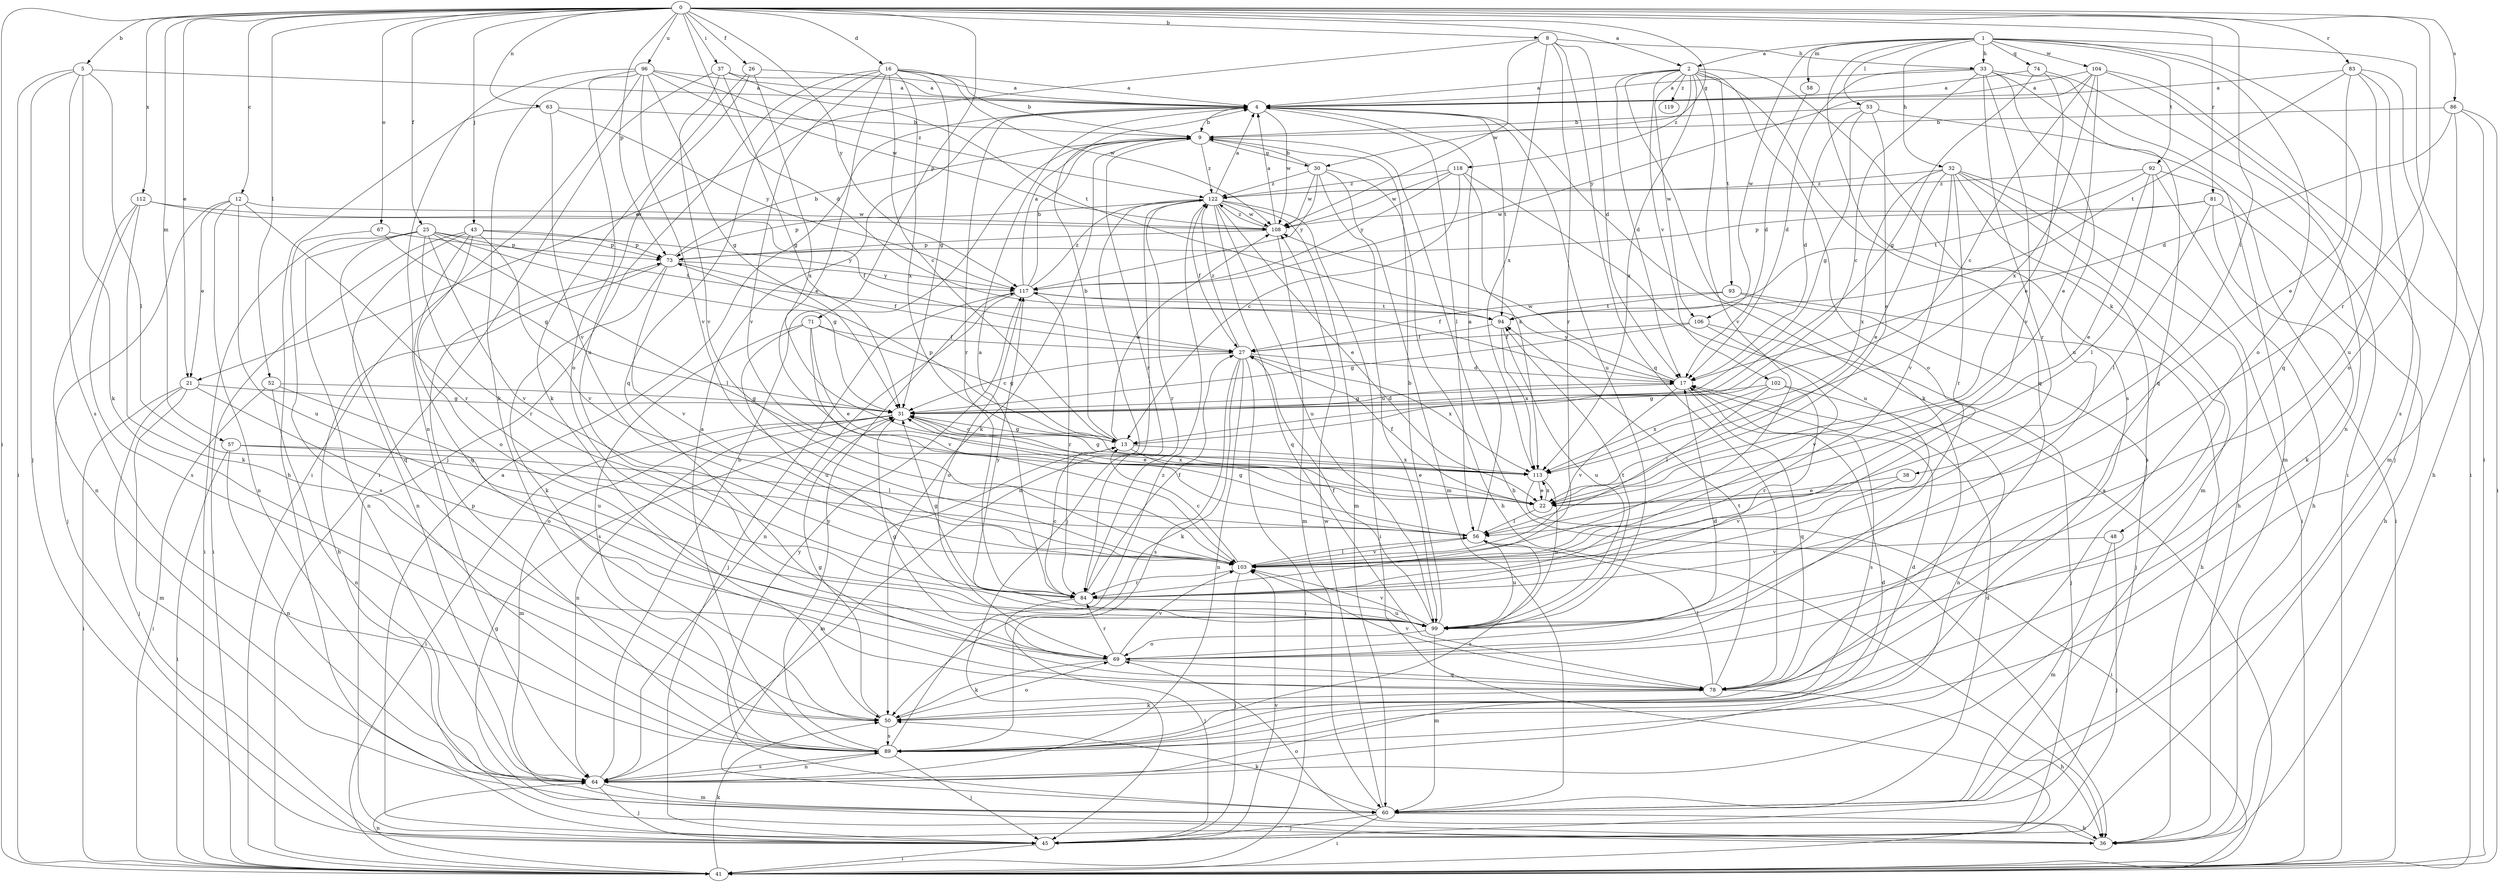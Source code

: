 strict digraph  {
0;
1;
2;
4;
5;
8;
9;
12;
13;
16;
17;
21;
22;
25;
26;
27;
30;
31;
32;
33;
36;
37;
38;
41;
43;
45;
48;
50;
52;
53;
56;
57;
58;
60;
63;
64;
67;
69;
71;
73;
74;
78;
81;
83;
84;
86;
89;
92;
93;
94;
96;
99;
102;
103;
104;
106;
108;
112;
113;
117;
118;
119;
122;
0 -> 2  [label=a];
0 -> 5  [label=b];
0 -> 8  [label=b];
0 -> 12  [label=c];
0 -> 16  [label=d];
0 -> 17  [label=d];
0 -> 21  [label=e];
0 -> 25  [label=f];
0 -> 26  [label=f];
0 -> 30  [label=g];
0 -> 37  [label=i];
0 -> 38  [label=i];
0 -> 41  [label=i];
0 -> 43  [label=j];
0 -> 52  [label=l];
0 -> 57  [label=m];
0 -> 63  [label=n];
0 -> 67  [label=o];
0 -> 71  [label=p];
0 -> 73  [label=p];
0 -> 81  [label=r];
0 -> 83  [label=r];
0 -> 84  [label=r];
0 -> 86  [label=s];
0 -> 96  [label=u];
0 -> 112  [label=x];
0 -> 117  [label=y];
1 -> 2  [label=a];
1 -> 32  [label=h];
1 -> 33  [label=h];
1 -> 41  [label=i];
1 -> 53  [label=l];
1 -> 58  [label=m];
1 -> 69  [label=o];
1 -> 74  [label=q];
1 -> 78  [label=q];
1 -> 89  [label=s];
1 -> 92  [label=t];
1 -> 104  [label=w];
1 -> 106  [label=w];
2 -> 4  [label=a];
2 -> 17  [label=d];
2 -> 48  [label=k];
2 -> 50  [label=k];
2 -> 69  [label=o];
2 -> 78  [label=q];
2 -> 93  [label=t];
2 -> 102  [label=v];
2 -> 103  [label=v];
2 -> 106  [label=w];
2 -> 113  [label=x];
2 -> 118  [label=z];
2 -> 119  [label=z];
4 -> 9  [label=b];
4 -> 56  [label=l];
4 -> 84  [label=r];
4 -> 94  [label=t];
4 -> 99  [label=u];
4 -> 108  [label=w];
5 -> 4  [label=a];
5 -> 41  [label=i];
5 -> 45  [label=j];
5 -> 50  [label=k];
5 -> 56  [label=l];
5 -> 89  [label=s];
8 -> 17  [label=d];
8 -> 21  [label=e];
8 -> 33  [label=h];
8 -> 78  [label=q];
8 -> 84  [label=r];
8 -> 108  [label=w];
8 -> 113  [label=x];
9 -> 30  [label=g];
9 -> 36  [label=h];
9 -> 50  [label=k];
9 -> 84  [label=r];
9 -> 122  [label=z];
12 -> 21  [label=e];
12 -> 45  [label=j];
12 -> 64  [label=n];
12 -> 84  [label=r];
12 -> 99  [label=u];
12 -> 108  [label=w];
13 -> 9  [label=b];
13 -> 22  [label=e];
13 -> 31  [label=g];
13 -> 60  [label=m];
13 -> 73  [label=p];
13 -> 108  [label=w];
13 -> 113  [label=x];
16 -> 4  [label=a];
16 -> 9  [label=b];
16 -> 13  [label=c];
16 -> 22  [label=e];
16 -> 31  [label=g];
16 -> 45  [label=j];
16 -> 78  [label=q];
16 -> 103  [label=v];
16 -> 108  [label=w];
16 -> 113  [label=x];
17 -> 31  [label=g];
17 -> 78  [label=q];
17 -> 89  [label=s];
17 -> 103  [label=v];
17 -> 108  [label=w];
17 -> 117  [label=y];
21 -> 31  [label=g];
21 -> 41  [label=i];
21 -> 45  [label=j];
21 -> 60  [label=m];
21 -> 69  [label=o];
22 -> 27  [label=f];
22 -> 56  [label=l];
22 -> 113  [label=x];
25 -> 31  [label=g];
25 -> 41  [label=i];
25 -> 56  [label=l];
25 -> 64  [label=n];
25 -> 73  [label=p];
25 -> 78  [label=q];
25 -> 84  [label=r];
25 -> 94  [label=t];
25 -> 103  [label=v];
26 -> 4  [label=a];
26 -> 50  [label=k];
26 -> 99  [label=u];
26 -> 113  [label=x];
27 -> 17  [label=d];
27 -> 31  [label=g];
27 -> 41  [label=i];
27 -> 50  [label=k];
27 -> 64  [label=n];
27 -> 89  [label=s];
27 -> 113  [label=x];
27 -> 122  [label=z];
30 -> 9  [label=b];
30 -> 36  [label=h];
30 -> 60  [label=m];
30 -> 99  [label=u];
30 -> 108  [label=w];
30 -> 117  [label=y];
30 -> 122  [label=z];
31 -> 13  [label=c];
31 -> 17  [label=d];
31 -> 22  [label=e];
31 -> 41  [label=i];
31 -> 60  [label=m];
31 -> 64  [label=n];
32 -> 22  [label=e];
32 -> 36  [label=h];
32 -> 41  [label=i];
32 -> 60  [label=m];
32 -> 84  [label=r];
32 -> 89  [label=s];
32 -> 103  [label=v];
32 -> 113  [label=x];
32 -> 122  [label=z];
33 -> 4  [label=a];
33 -> 13  [label=c];
33 -> 17  [label=d];
33 -> 41  [label=i];
33 -> 78  [label=q];
33 -> 84  [label=r];
33 -> 99  [label=u];
33 -> 103  [label=v];
36 -> 31  [label=g];
36 -> 69  [label=o];
37 -> 4  [label=a];
37 -> 31  [label=g];
37 -> 41  [label=i];
37 -> 94  [label=t];
37 -> 103  [label=v];
38 -> 22  [label=e];
38 -> 103  [label=v];
41 -> 4  [label=a];
41 -> 50  [label=k];
41 -> 64  [label=n];
43 -> 41  [label=i];
43 -> 64  [label=n];
43 -> 69  [label=o];
43 -> 73  [label=p];
43 -> 78  [label=q];
43 -> 103  [label=v];
43 -> 117  [label=y];
45 -> 4  [label=a];
45 -> 41  [label=i];
45 -> 103  [label=v];
48 -> 45  [label=j];
48 -> 60  [label=m];
48 -> 103  [label=v];
50 -> 31  [label=g];
50 -> 69  [label=o];
50 -> 89  [label=s];
52 -> 31  [label=g];
52 -> 41  [label=i];
52 -> 64  [label=n];
52 -> 99  [label=u];
53 -> 9  [label=b];
53 -> 17  [label=d];
53 -> 22  [label=e];
53 -> 31  [label=g];
53 -> 60  [label=m];
56 -> 4  [label=a];
56 -> 31  [label=g];
56 -> 89  [label=s];
56 -> 99  [label=u];
56 -> 103  [label=v];
57 -> 41  [label=i];
57 -> 56  [label=l];
57 -> 64  [label=n];
57 -> 113  [label=x];
58 -> 17  [label=d];
60 -> 17  [label=d];
60 -> 36  [label=h];
60 -> 41  [label=i];
60 -> 45  [label=j];
60 -> 50  [label=k];
60 -> 108  [label=w];
60 -> 117  [label=y];
63 -> 9  [label=b];
63 -> 36  [label=h];
63 -> 103  [label=v];
63 -> 117  [label=y];
64 -> 9  [label=b];
64 -> 17  [label=d];
64 -> 45  [label=j];
64 -> 60  [label=m];
64 -> 89  [label=s];
67 -> 31  [label=g];
67 -> 73  [label=p];
67 -> 89  [label=s];
69 -> 17  [label=d];
69 -> 31  [label=g];
69 -> 50  [label=k];
69 -> 78  [label=q];
69 -> 84  [label=r];
69 -> 103  [label=v];
71 -> 13  [label=c];
71 -> 22  [label=e];
71 -> 27  [label=f];
71 -> 89  [label=s];
71 -> 99  [label=u];
71 -> 103  [label=v];
73 -> 9  [label=b];
73 -> 27  [label=f];
73 -> 36  [label=h];
73 -> 50  [label=k];
73 -> 103  [label=v];
73 -> 117  [label=y];
74 -> 4  [label=a];
74 -> 22  [label=e];
74 -> 31  [label=g];
74 -> 64  [label=n];
78 -> 36  [label=h];
78 -> 50  [label=k];
78 -> 56  [label=l];
78 -> 94  [label=t];
78 -> 103  [label=v];
81 -> 36  [label=h];
81 -> 50  [label=k];
81 -> 56  [label=l];
81 -> 73  [label=p];
81 -> 108  [label=w];
83 -> 4  [label=a];
83 -> 22  [label=e];
83 -> 69  [label=o];
83 -> 89  [label=s];
83 -> 94  [label=t];
83 -> 99  [label=u];
84 -> 4  [label=a];
84 -> 13  [label=c];
84 -> 27  [label=f];
84 -> 31  [label=g];
84 -> 45  [label=j];
84 -> 99  [label=u];
86 -> 9  [label=b];
86 -> 17  [label=d];
86 -> 36  [label=h];
86 -> 41  [label=i];
86 -> 60  [label=m];
89 -> 4  [label=a];
89 -> 17  [label=d];
89 -> 45  [label=j];
89 -> 64  [label=n];
89 -> 73  [label=p];
89 -> 117  [label=y];
89 -> 122  [label=z];
92 -> 22  [label=e];
92 -> 36  [label=h];
92 -> 41  [label=i];
92 -> 56  [label=l];
92 -> 94  [label=t];
92 -> 122  [label=z];
93 -> 27  [label=f];
93 -> 36  [label=h];
93 -> 45  [label=j];
93 -> 94  [label=t];
94 -> 27  [label=f];
94 -> 99  [label=u];
94 -> 113  [label=x];
96 -> 4  [label=a];
96 -> 31  [label=g];
96 -> 41  [label=i];
96 -> 50  [label=k];
96 -> 64  [label=n];
96 -> 69  [label=o];
96 -> 103  [label=v];
96 -> 108  [label=w];
96 -> 122  [label=z];
99 -> 9  [label=b];
99 -> 27  [label=f];
99 -> 60  [label=m];
99 -> 69  [label=o];
99 -> 94  [label=t];
99 -> 103  [label=v];
99 -> 117  [label=y];
102 -> 31  [label=g];
102 -> 56  [label=l];
102 -> 64  [label=n];
102 -> 84  [label=r];
102 -> 113  [label=x];
103 -> 13  [label=c];
103 -> 45  [label=j];
103 -> 56  [label=l];
103 -> 84  [label=r];
104 -> 4  [label=a];
104 -> 13  [label=c];
104 -> 22  [label=e];
104 -> 41  [label=i];
104 -> 45  [label=j];
104 -> 113  [label=x];
104 -> 117  [label=y];
106 -> 27  [label=f];
106 -> 31  [label=g];
106 -> 45  [label=j];
106 -> 103  [label=v];
108 -> 4  [label=a];
108 -> 60  [label=m];
108 -> 73  [label=p];
108 -> 122  [label=z];
112 -> 27  [label=f];
112 -> 50  [label=k];
112 -> 64  [label=n];
112 -> 89  [label=s];
112 -> 108  [label=w];
113 -> 22  [label=e];
113 -> 31  [label=g];
113 -> 41  [label=i];
113 -> 99  [label=u];
117 -> 4  [label=a];
117 -> 9  [label=b];
117 -> 45  [label=j];
117 -> 64  [label=n];
117 -> 69  [label=o];
117 -> 84  [label=r];
117 -> 94  [label=t];
117 -> 122  [label=z];
118 -> 13  [label=c];
118 -> 99  [label=u];
118 -> 108  [label=w];
118 -> 113  [label=x];
118 -> 117  [label=y];
118 -> 122  [label=z];
122 -> 4  [label=a];
122 -> 22  [label=e];
122 -> 27  [label=f];
122 -> 41  [label=i];
122 -> 45  [label=j];
122 -> 60  [label=m];
122 -> 64  [label=n];
122 -> 73  [label=p];
122 -> 78  [label=q];
122 -> 84  [label=r];
122 -> 99  [label=u];
122 -> 108  [label=w];
}
